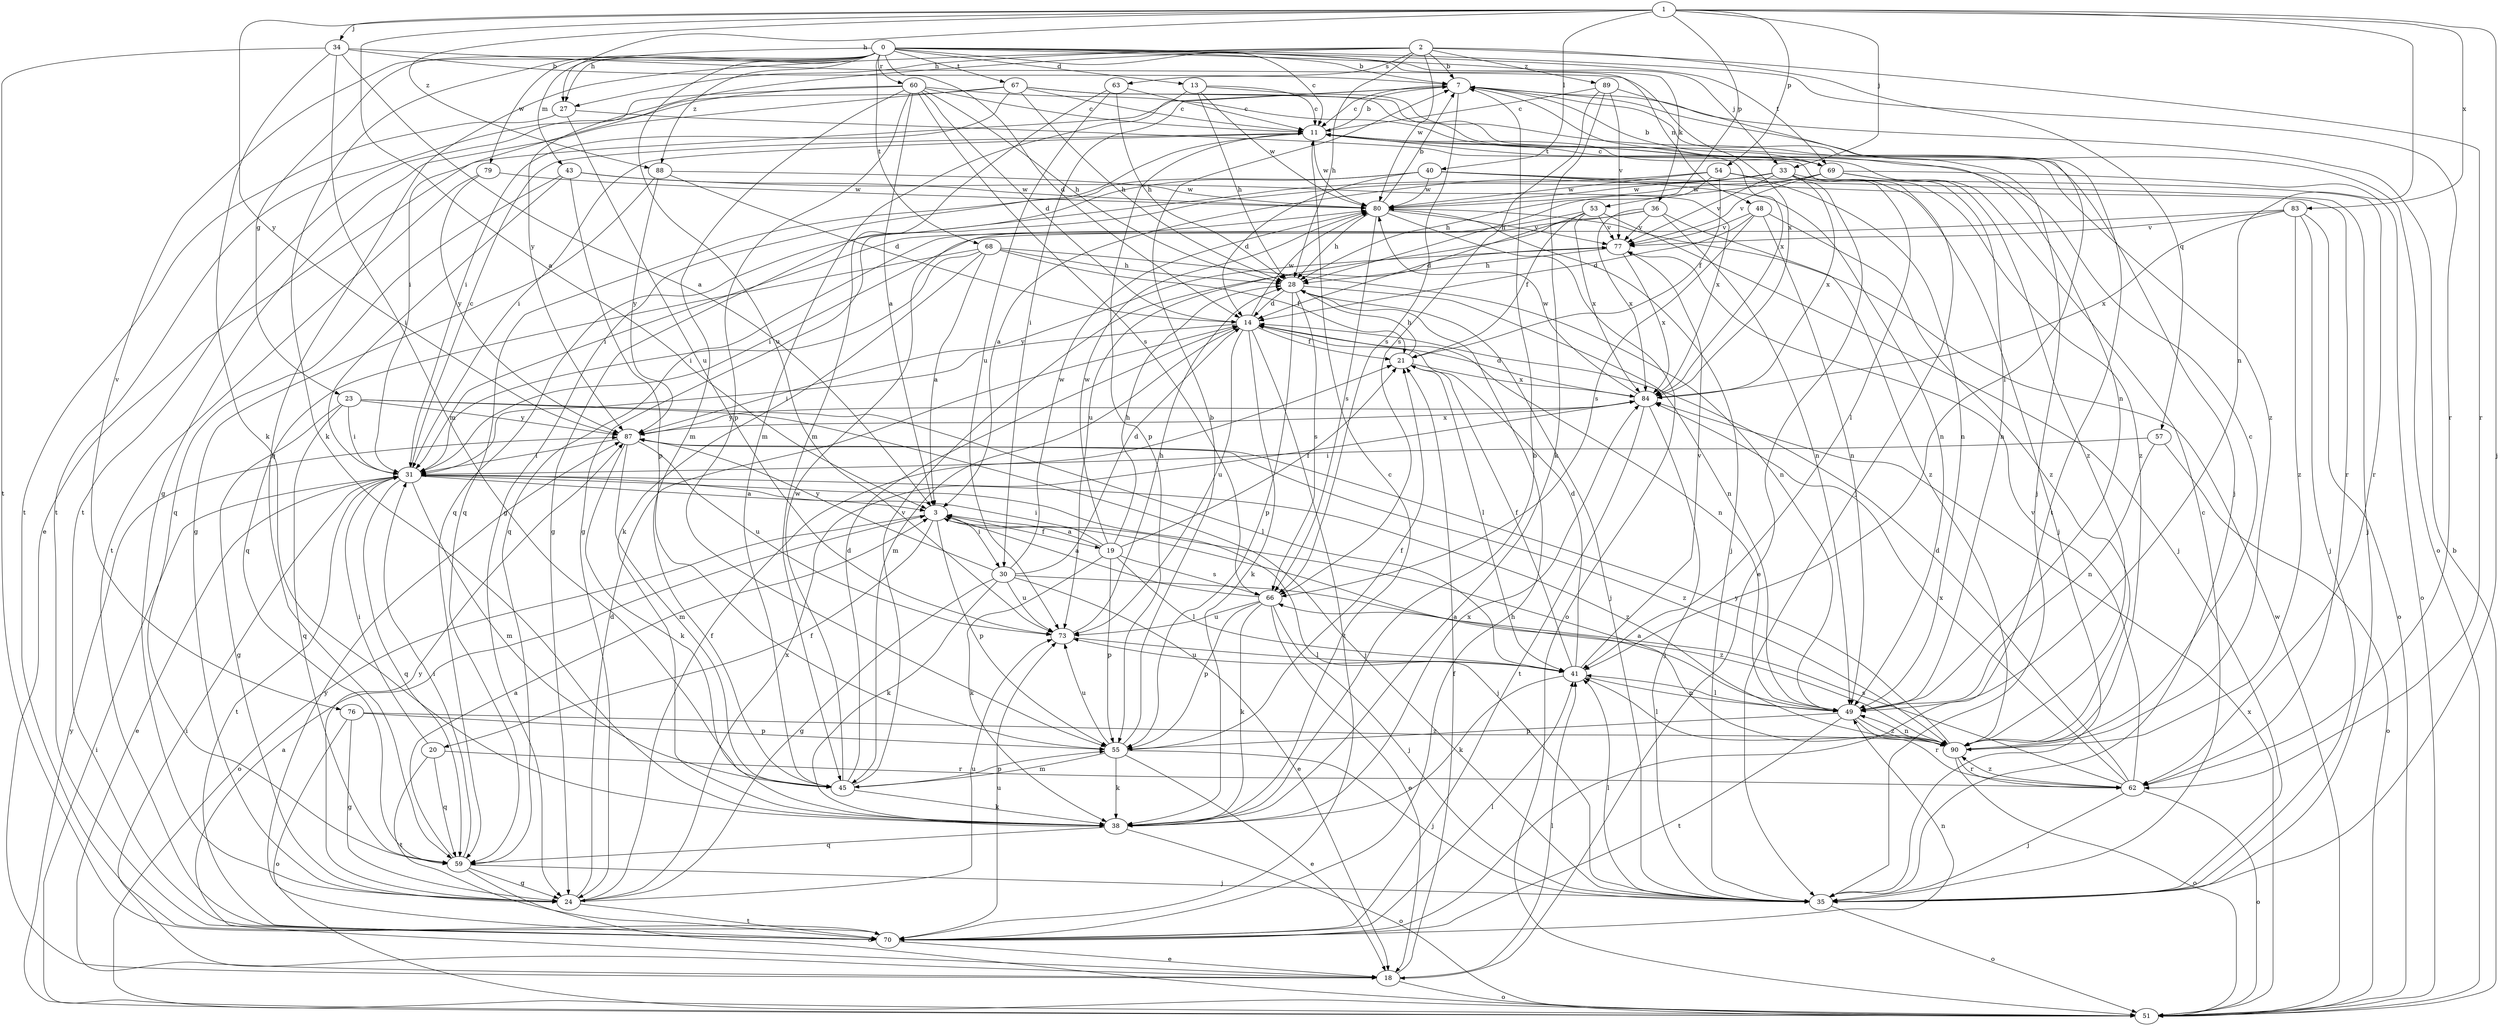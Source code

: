 strict digraph  {
0;
1;
2;
3;
7;
11;
13;
14;
18;
19;
20;
21;
23;
24;
27;
28;
30;
31;
33;
34;
35;
36;
38;
40;
41;
43;
45;
48;
49;
51;
53;
54;
55;
57;
59;
60;
62;
63;
66;
67;
68;
69;
70;
73;
76;
77;
79;
80;
83;
84;
87;
88;
89;
90;
0 -> 7  [label=b];
0 -> 11  [label=c];
0 -> 13  [label=d];
0 -> 14  [label=d];
0 -> 23  [label=g];
0 -> 27  [label=h];
0 -> 33  [label=j];
0 -> 36  [label=k];
0 -> 38  [label=k];
0 -> 43  [label=m];
0 -> 48  [label=n];
0 -> 60  [label=r];
0 -> 62  [label=r];
0 -> 67  [label=t];
0 -> 68  [label=t];
0 -> 69  [label=t];
0 -> 73  [label=u];
0 -> 76  [label=v];
0 -> 79  [label=w];
0 -> 88  [label=z];
1 -> 3  [label=a];
1 -> 27  [label=h];
1 -> 33  [label=j];
1 -> 34  [label=j];
1 -> 35  [label=j];
1 -> 40  [label=l];
1 -> 49  [label=n];
1 -> 53  [label=p];
1 -> 54  [label=p];
1 -> 83  [label=x];
1 -> 87  [label=y];
1 -> 88  [label=z];
2 -> 7  [label=b];
2 -> 27  [label=h];
2 -> 28  [label=h];
2 -> 57  [label=q];
2 -> 59  [label=q];
2 -> 62  [label=r];
2 -> 63  [label=s];
2 -> 80  [label=w];
2 -> 87  [label=y];
2 -> 89  [label=z];
3 -> 19  [label=f];
3 -> 20  [label=f];
3 -> 30  [label=i];
3 -> 51  [label=o];
3 -> 55  [label=p];
7 -> 11  [label=c];
7 -> 30  [label=i];
7 -> 41  [label=l];
7 -> 45  [label=m];
7 -> 51  [label=o];
7 -> 66  [label=s];
7 -> 84  [label=x];
11 -> 7  [label=b];
11 -> 24  [label=g];
11 -> 31  [label=i];
11 -> 55  [label=p];
11 -> 69  [label=t];
11 -> 80  [label=w];
13 -> 11  [label=c];
13 -> 18  [label=e];
13 -> 28  [label=h];
13 -> 35  [label=j];
13 -> 80  [label=w];
14 -> 21  [label=f];
14 -> 31  [label=i];
14 -> 38  [label=k];
14 -> 45  [label=m];
14 -> 49  [label=n];
14 -> 70  [label=t];
14 -> 73  [label=u];
14 -> 80  [label=w];
18 -> 3  [label=a];
18 -> 21  [label=f];
18 -> 31  [label=i];
18 -> 41  [label=l];
18 -> 51  [label=o];
19 -> 3  [label=a];
19 -> 21  [label=f];
19 -> 28  [label=h];
19 -> 31  [label=i];
19 -> 38  [label=k];
19 -> 41  [label=l];
19 -> 55  [label=p];
19 -> 66  [label=s];
19 -> 80  [label=w];
20 -> 31  [label=i];
20 -> 59  [label=q];
20 -> 62  [label=r];
20 -> 70  [label=t];
21 -> 28  [label=h];
21 -> 41  [label=l];
21 -> 84  [label=x];
23 -> 24  [label=g];
23 -> 31  [label=i];
23 -> 35  [label=j];
23 -> 41  [label=l];
23 -> 59  [label=q];
23 -> 87  [label=y];
24 -> 14  [label=d];
24 -> 21  [label=f];
24 -> 70  [label=t];
24 -> 73  [label=u];
24 -> 84  [label=x];
24 -> 87  [label=y];
27 -> 35  [label=j];
27 -> 70  [label=t];
27 -> 73  [label=u];
28 -> 14  [label=d];
28 -> 35  [label=j];
28 -> 49  [label=n];
28 -> 55  [label=p];
28 -> 66  [label=s];
30 -> 14  [label=d];
30 -> 18  [label=e];
30 -> 24  [label=g];
30 -> 38  [label=k];
30 -> 73  [label=u];
30 -> 80  [label=w];
30 -> 87  [label=y];
30 -> 90  [label=z];
31 -> 3  [label=a];
31 -> 11  [label=c];
31 -> 18  [label=e];
31 -> 35  [label=j];
31 -> 45  [label=m];
31 -> 59  [label=q];
31 -> 70  [label=t];
31 -> 90  [label=z];
33 -> 3  [label=a];
33 -> 18  [label=e];
33 -> 24  [label=g];
33 -> 35  [label=j];
33 -> 41  [label=l];
33 -> 77  [label=v];
33 -> 80  [label=w];
33 -> 84  [label=x];
33 -> 90  [label=z];
34 -> 3  [label=a];
34 -> 7  [label=b];
34 -> 38  [label=k];
34 -> 45  [label=m];
34 -> 70  [label=t];
34 -> 84  [label=x];
35 -> 11  [label=c];
35 -> 41  [label=l];
35 -> 51  [label=o];
36 -> 49  [label=n];
36 -> 59  [label=q];
36 -> 73  [label=u];
36 -> 77  [label=v];
36 -> 84  [label=x];
36 -> 90  [label=z];
38 -> 7  [label=b];
38 -> 11  [label=c];
38 -> 51  [label=o];
38 -> 59  [label=q];
38 -> 84  [label=x];
40 -> 14  [label=d];
40 -> 24  [label=g];
40 -> 35  [label=j];
40 -> 49  [label=n];
40 -> 59  [label=q];
40 -> 62  [label=r];
40 -> 80  [label=w];
41 -> 14  [label=d];
41 -> 21  [label=f];
41 -> 38  [label=k];
41 -> 49  [label=n];
41 -> 73  [label=u];
41 -> 77  [label=v];
43 -> 31  [label=i];
43 -> 55  [label=p];
43 -> 59  [label=q];
43 -> 80  [label=w];
43 -> 84  [label=x];
45 -> 14  [label=d];
45 -> 38  [label=k];
45 -> 55  [label=p];
45 -> 77  [label=v];
45 -> 80  [label=w];
48 -> 14  [label=d];
48 -> 49  [label=n];
48 -> 66  [label=s];
48 -> 77  [label=v];
48 -> 90  [label=z];
49 -> 3  [label=a];
49 -> 41  [label=l];
49 -> 55  [label=p];
49 -> 62  [label=r];
49 -> 70  [label=t];
49 -> 90  [label=z];
51 -> 7  [label=b];
51 -> 31  [label=i];
51 -> 80  [label=w];
51 -> 84  [label=x];
51 -> 87  [label=y];
53 -> 14  [label=d];
53 -> 21  [label=f];
53 -> 31  [label=i];
53 -> 35  [label=j];
53 -> 77  [label=v];
53 -> 84  [label=x];
54 -> 21  [label=f];
54 -> 28  [label=h];
54 -> 49  [label=n];
54 -> 59  [label=q];
54 -> 62  [label=r];
54 -> 80  [label=w];
55 -> 7  [label=b];
55 -> 18  [label=e];
55 -> 21  [label=f];
55 -> 35  [label=j];
55 -> 38  [label=k];
55 -> 45  [label=m];
55 -> 73  [label=u];
57 -> 31  [label=i];
57 -> 49  [label=n];
57 -> 51  [label=o];
59 -> 3  [label=a];
59 -> 24  [label=g];
59 -> 31  [label=i];
59 -> 35  [label=j];
59 -> 51  [label=o];
60 -> 3  [label=a];
60 -> 11  [label=c];
60 -> 14  [label=d];
60 -> 28  [label=h];
60 -> 31  [label=i];
60 -> 45  [label=m];
60 -> 49  [label=n];
60 -> 55  [label=p];
60 -> 66  [label=s];
60 -> 70  [label=t];
62 -> 14  [label=d];
62 -> 35  [label=j];
62 -> 51  [label=o];
62 -> 66  [label=s];
62 -> 77  [label=v];
62 -> 84  [label=x];
62 -> 90  [label=z];
63 -> 11  [label=c];
63 -> 28  [label=h];
63 -> 45  [label=m];
63 -> 73  [label=u];
66 -> 3  [label=a];
66 -> 18  [label=e];
66 -> 35  [label=j];
66 -> 38  [label=k];
66 -> 55  [label=p];
66 -> 73  [label=u];
67 -> 11  [label=c];
67 -> 24  [label=g];
67 -> 28  [label=h];
67 -> 31  [label=i];
67 -> 35  [label=j];
67 -> 70  [label=t];
67 -> 90  [label=z];
68 -> 3  [label=a];
68 -> 21  [label=f];
68 -> 28  [label=h];
68 -> 31  [label=i];
68 -> 38  [label=k];
68 -> 49  [label=n];
68 -> 59  [label=q];
69 -> 7  [label=b];
69 -> 11  [label=c];
69 -> 28  [label=h];
69 -> 49  [label=n];
69 -> 51  [label=o];
69 -> 77  [label=v];
69 -> 80  [label=w];
69 -> 90  [label=z];
70 -> 18  [label=e];
70 -> 28  [label=h];
70 -> 41  [label=l];
70 -> 49  [label=n];
70 -> 73  [label=u];
70 -> 87  [label=y];
73 -> 28  [label=h];
73 -> 41  [label=l];
76 -> 24  [label=g];
76 -> 51  [label=o];
76 -> 55  [label=p];
76 -> 90  [label=z];
77 -> 28  [label=h];
77 -> 84  [label=x];
77 -> 87  [label=y];
79 -> 70  [label=t];
79 -> 80  [label=w];
79 -> 87  [label=y];
80 -> 7  [label=b];
80 -> 28  [label=h];
80 -> 35  [label=j];
80 -> 51  [label=o];
80 -> 66  [label=s];
80 -> 77  [label=v];
83 -> 31  [label=i];
83 -> 35  [label=j];
83 -> 51  [label=o];
83 -> 77  [label=v];
83 -> 84  [label=x];
83 -> 90  [label=z];
84 -> 14  [label=d];
84 -> 35  [label=j];
84 -> 70  [label=t];
84 -> 80  [label=w];
84 -> 87  [label=y];
87 -> 31  [label=i];
87 -> 38  [label=k];
87 -> 45  [label=m];
87 -> 73  [label=u];
87 -> 84  [label=x];
87 -> 90  [label=z];
88 -> 14  [label=d];
88 -> 24  [label=g];
88 -> 80  [label=w];
88 -> 87  [label=y];
89 -> 11  [label=c];
89 -> 38  [label=k];
89 -> 66  [label=s];
89 -> 70  [label=t];
89 -> 77  [label=v];
90 -> 3  [label=a];
90 -> 11  [label=c];
90 -> 41  [label=l];
90 -> 49  [label=n];
90 -> 51  [label=o];
90 -> 62  [label=r];
90 -> 87  [label=y];
}
